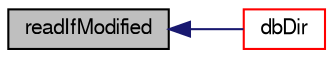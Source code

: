 digraph "readIfModified"
{
  bgcolor="transparent";
  edge [fontname="FreeSans",fontsize="10",labelfontname="FreeSans",labelfontsize="10"];
  node [fontname="FreeSans",fontsize="10",shape=record];
  rankdir="LR";
  Node8824 [label="readIfModified",height=0.2,width=0.4,color="black", fillcolor="grey75", style="filled", fontcolor="black"];
  Node8824 -> Node8825 [dir="back",color="midnightblue",fontsize="10",style="solid",fontname="FreeSans"];
  Node8825 [label="dbDir",height=0.2,width=0.4,color="red",URL="$a26326.html#a9ecd132f79c64a2676e2ec906c864653",tooltip="Local directory path of this objectRegistry relative to the time. "];
}
